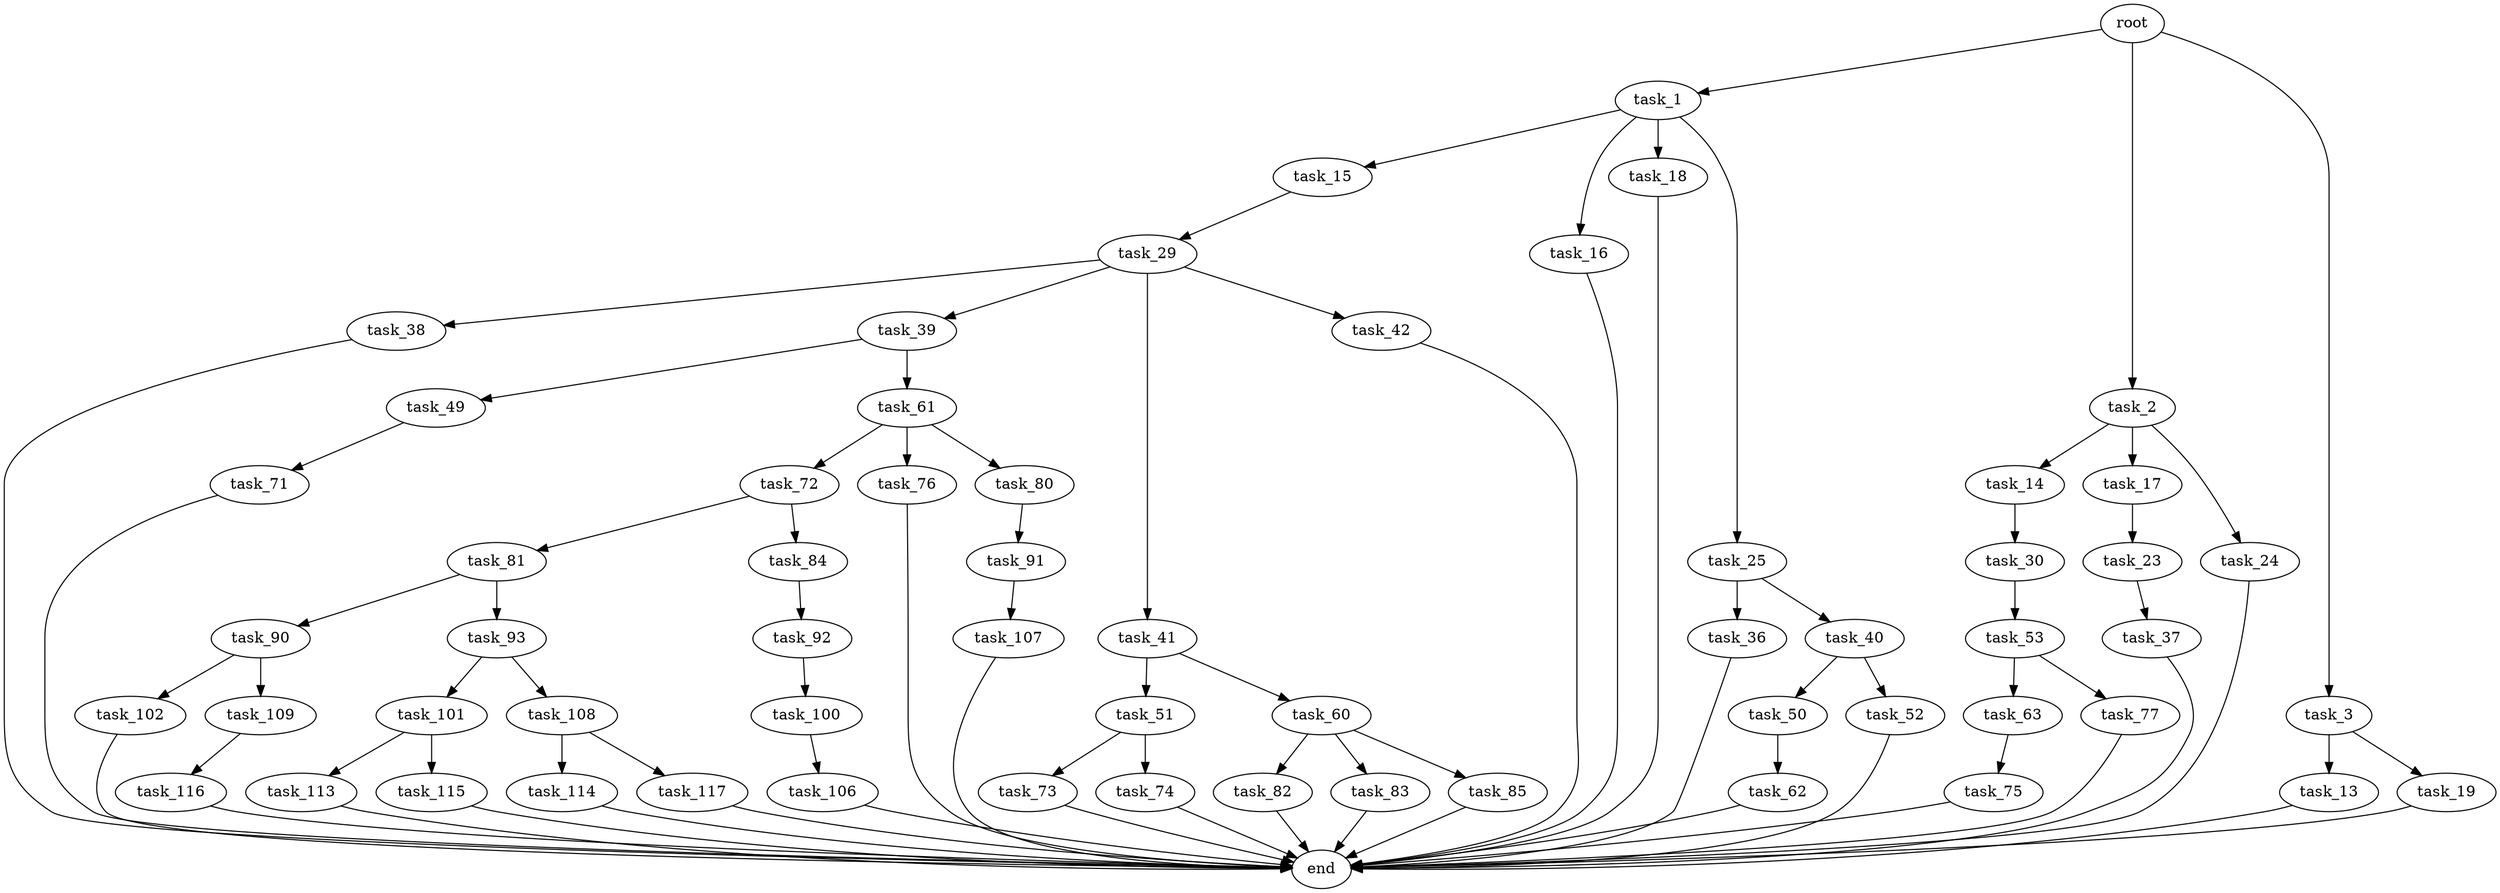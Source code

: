 digraph G {
  root [size="0.000000"];
  task_1 [size="28991029248.000000"];
  task_2 [size="393690646544.000000"];
  task_3 [size="8632898230.000000"];
  task_15 [size="58414216761.000000"];
  task_16 [size="18571071776.000000"];
  task_18 [size="225475451299.000000"];
  task_25 [size="19374527697.000000"];
  task_14 [size="1258374490046.000000"];
  task_17 [size="782757789696.000000"];
  task_24 [size="855771618988.000000"];
  task_13 [size="231928233984.000000"];
  task_19 [size="3965418255.000000"];
  end [size="0.000000"];
  task_30 [size="241429878247.000000"];
  task_29 [size="28991029248.000000"];
  task_23 [size="68719476736.000000"];
  task_37 [size="6158631504.000000"];
  task_36 [size="8589934592.000000"];
  task_40 [size="864718675795.000000"];
  task_38 [size="34007297456.000000"];
  task_39 [size="3705236008.000000"];
  task_41 [size="231928233984.000000"];
  task_42 [size="18944755841.000000"];
  task_53 [size="889829918648.000000"];
  task_49 [size="142265075424.000000"];
  task_61 [size="14612909953.000000"];
  task_50 [size="231928233984.000000"];
  task_52 [size="4553756178.000000"];
  task_51 [size="1802749980.000000"];
  task_60 [size="134217728000.000000"];
  task_71 [size="1388593789355.000000"];
  task_62 [size="68719476736.000000"];
  task_73 [size="449630175776.000000"];
  task_74 [size="368293445632.000000"];
  task_63 [size="843939033707.000000"];
  task_77 [size="231928233984.000000"];
  task_82 [size="28413849516.000000"];
  task_83 [size="341858480249.000000"];
  task_85 [size="115647428088.000000"];
  task_72 [size="402105913860.000000"];
  task_76 [size="14180831500.000000"];
  task_80 [size="1113731934593.000000"];
  task_75 [size="7871638149.000000"];
  task_81 [size="75180746350.000000"];
  task_84 [size="43996562756.000000"];
  task_91 [size="20548759927.000000"];
  task_90 [size="549755813888.000000"];
  task_93 [size="17429146539.000000"];
  task_92 [size="33724666910.000000"];
  task_102 [size="65293694276.000000"];
  task_109 [size="231928233984.000000"];
  task_107 [size="578780526123.000000"];
  task_100 [size="14468680432.000000"];
  task_101 [size="134217728000.000000"];
  task_108 [size="584368524.000000"];
  task_106 [size="1073741824000.000000"];
  task_113 [size="231928233984.000000"];
  task_115 [size="1821281634.000000"];
  task_114 [size="68719476736.000000"];
  task_117 [size="2230058888.000000"];
  task_116 [size="314335156132.000000"];

  root -> task_1 [size="1.000000"];
  root -> task_2 [size="1.000000"];
  root -> task_3 [size="1.000000"];
  task_1 -> task_15 [size="75497472.000000"];
  task_1 -> task_16 [size="75497472.000000"];
  task_1 -> task_18 [size="75497472.000000"];
  task_1 -> task_25 [size="75497472.000000"];
  task_2 -> task_14 [size="536870912.000000"];
  task_2 -> task_17 [size="536870912.000000"];
  task_2 -> task_24 [size="536870912.000000"];
  task_3 -> task_13 [size="679477248.000000"];
  task_3 -> task_19 [size="679477248.000000"];
  task_15 -> task_29 [size="75497472.000000"];
  task_16 -> end [size="1.000000"];
  task_18 -> end [size="1.000000"];
  task_25 -> task_36 [size="679477248.000000"];
  task_25 -> task_40 [size="679477248.000000"];
  task_14 -> task_30 [size="838860800.000000"];
  task_17 -> task_23 [size="679477248.000000"];
  task_24 -> end [size="1.000000"];
  task_13 -> end [size="1.000000"];
  task_19 -> end [size="1.000000"];
  task_30 -> task_53 [size="301989888.000000"];
  task_29 -> task_38 [size="75497472.000000"];
  task_29 -> task_39 [size="75497472.000000"];
  task_29 -> task_41 [size="75497472.000000"];
  task_29 -> task_42 [size="75497472.000000"];
  task_23 -> task_37 [size="134217728.000000"];
  task_37 -> end [size="1.000000"];
  task_36 -> end [size="1.000000"];
  task_40 -> task_50 [size="838860800.000000"];
  task_40 -> task_52 [size="838860800.000000"];
  task_38 -> end [size="1.000000"];
  task_39 -> task_49 [size="134217728.000000"];
  task_39 -> task_61 [size="134217728.000000"];
  task_41 -> task_51 [size="301989888.000000"];
  task_41 -> task_60 [size="301989888.000000"];
  task_42 -> end [size="1.000000"];
  task_53 -> task_63 [size="679477248.000000"];
  task_53 -> task_77 [size="679477248.000000"];
  task_49 -> task_71 [size="134217728.000000"];
  task_61 -> task_72 [size="75497472.000000"];
  task_61 -> task_76 [size="75497472.000000"];
  task_61 -> task_80 [size="75497472.000000"];
  task_50 -> task_62 [size="301989888.000000"];
  task_52 -> end [size="1.000000"];
  task_51 -> task_73 [size="75497472.000000"];
  task_51 -> task_74 [size="75497472.000000"];
  task_60 -> task_82 [size="209715200.000000"];
  task_60 -> task_83 [size="209715200.000000"];
  task_60 -> task_85 [size="209715200.000000"];
  task_71 -> end [size="1.000000"];
  task_62 -> end [size="1.000000"];
  task_73 -> end [size="1.000000"];
  task_74 -> end [size="1.000000"];
  task_63 -> task_75 [size="679477248.000000"];
  task_77 -> end [size="1.000000"];
  task_82 -> end [size="1.000000"];
  task_83 -> end [size="1.000000"];
  task_85 -> end [size="1.000000"];
  task_72 -> task_81 [size="679477248.000000"];
  task_72 -> task_84 [size="679477248.000000"];
  task_76 -> end [size="1.000000"];
  task_80 -> task_91 [size="679477248.000000"];
  task_75 -> end [size="1.000000"];
  task_81 -> task_90 [size="75497472.000000"];
  task_81 -> task_93 [size="75497472.000000"];
  task_84 -> task_92 [size="838860800.000000"];
  task_91 -> task_107 [size="679477248.000000"];
  task_90 -> task_102 [size="536870912.000000"];
  task_90 -> task_109 [size="536870912.000000"];
  task_93 -> task_101 [size="301989888.000000"];
  task_93 -> task_108 [size="301989888.000000"];
  task_92 -> task_100 [size="536870912.000000"];
  task_102 -> end [size="1.000000"];
  task_109 -> task_116 [size="301989888.000000"];
  task_107 -> end [size="1.000000"];
  task_100 -> task_106 [size="301989888.000000"];
  task_101 -> task_113 [size="209715200.000000"];
  task_101 -> task_115 [size="209715200.000000"];
  task_108 -> task_114 [size="33554432.000000"];
  task_108 -> task_117 [size="33554432.000000"];
  task_106 -> end [size="1.000000"];
  task_113 -> end [size="1.000000"];
  task_115 -> end [size="1.000000"];
  task_114 -> end [size="1.000000"];
  task_117 -> end [size="1.000000"];
  task_116 -> end [size="1.000000"];
}
